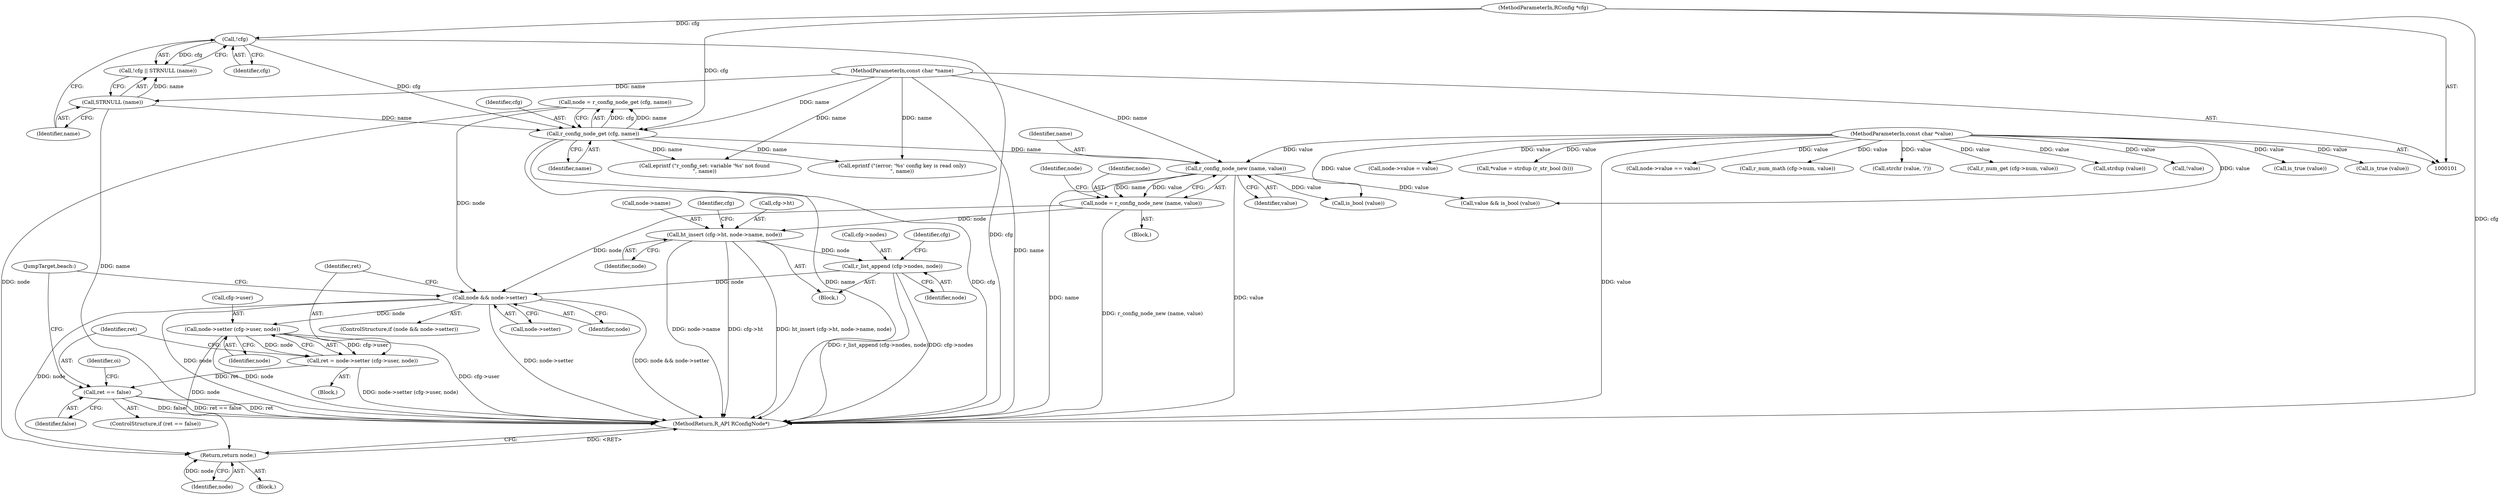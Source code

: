 digraph "0_radare2_f85bc674b2a2256a364fe796351bc1971e106005@pointer" {
"1000348" [label="(Call,ht_insert (cfg->ht, node->name, node))"];
"1000315" [label="(Call,node = r_config_node_new (name, value))"];
"1000317" [label="(Call,r_config_node_new (name, value))"];
"1000126" [label="(Call,r_config_node_get (cfg, name))"];
"1000117" [label="(Call,!cfg)"];
"1000102" [label="(MethodParameterIn,RConfig *cfg)"];
"1000119" [label="(Call,STRNULL (name))"];
"1000103" [label="(MethodParameterIn,const char *name)"];
"1000104" [label="(MethodParameterIn,const char *value)"];
"1000356" [label="(Call,r_list_append (cfg->nodes, node))"];
"1000375" [label="(Call,node && node->setter)"];
"1000384" [label="(Call,node->setter (cfg->user, node))"];
"1000382" [label="(Call,ret = node->setter (cfg->user, node))"];
"1000390" [label="(Call,ret == false)"];
"1000420" [label="(Return,return node;)"];
"1000377" [label="(Call,node->setter)"];
"1000392" [label="(Identifier,false)"];
"1000317" [label="(Call,r_config_node_new (name, value))"];
"1000382" [label="(Call,ret = node->setter (cfg->user, node))"];
"1000187" [label="(Call,is_true (value))"];
"1000339" [label="(Call,is_true (value))"];
"1000212" [label="(Call,node->value = value)"];
"1000126" [label="(Call,r_config_node_get (cfg, name))"];
"1000355" [label="(Identifier,node)"];
"1000347" [label="(Block,)"];
"1000384" [label="(Call,node->setter (cfg->user, node))"];
"1000324" [label="(Call,value && is_bool (value))"];
"1000422" [label="(MethodReturn,R_API RConfigNode*)"];
"1000200" [label="(Call,*value = strdup (r_str_bool (b)))"];
"1000388" [label="(Identifier,node)"];
"1000319" [label="(Identifier,value)"];
"1000417" [label="(JumpTarget,beach:)"];
"1000383" [label="(Identifier,ret)"];
"1000118" [label="(Identifier,cfg)"];
"1000326" [label="(Call,is_bool (value))"];
"1000318" [label="(Identifier,name)"];
"1000348" [label="(Call,ht_insert (cfg->ht, node->name, node))"];
"1000360" [label="(Identifier,node)"];
"1000314" [label="(Block,)"];
"1000380" [label="(Block,)"];
"1000363" [label="(Identifier,cfg)"];
"1000104" [label="(MethodParameterIn,const char *value)"];
"1000316" [label="(Identifier,node)"];
"1000102" [label="(MethodParameterIn,RConfig *cfg)"];
"1000241" [label="(Call,node->value == value)"];
"1000287" [label="(Call,r_num_math (cfg->num, value))"];
"1000421" [label="(Identifier,node)"];
"1000375" [label="(Call,node && node->setter)"];
"1000116" [label="(Call,!cfg || STRNULL (name))"];
"1000105" [label="(Block,)"];
"1000390" [label="(Call,ret == false)"];
"1000396" [label="(Identifier,oi)"];
"1000420" [label="(Return,return node;)"];
"1000371" [label="(Call,eprintf (\"r_config_set: variable '%s' not found\n\", name))"];
"1000120" [label="(Identifier,name)"];
"1000357" [label="(Call,cfg->nodes)"];
"1000385" [label="(Call,cfg->user)"];
"1000103" [label="(MethodParameterIn,const char *name)"];
"1000268" [label="(Call,strchr (value, '/'))"];
"1000352" [label="(Call,node->name)"];
"1000358" [label="(Identifier,cfg)"];
"1000276" [label="(Call,r_num_get (cfg->num, value))"];
"1000117" [label="(Call,!cfg)"];
"1000139" [label="(Call,eprintf (\"(error: '%s' config key is read only)\n\", name))"];
"1000258" [label="(Call,strdup (value))"];
"1000376" [label="(Identifier,node)"];
"1000321" [label="(Identifier,node)"];
"1000119" [label="(Call,STRNULL (name))"];
"1000374" [label="(ControlStructure,if (node && node->setter))"];
"1000220" [label="(Call,!value)"];
"1000127" [label="(Identifier,cfg)"];
"1000389" [label="(ControlStructure,if (ret == false))"];
"1000128" [label="(Identifier,name)"];
"1000391" [label="(Identifier,ret)"];
"1000356" [label="(Call,r_list_append (cfg->nodes, node))"];
"1000124" [label="(Call,node = r_config_node_get (cfg, name))"];
"1000349" [label="(Call,cfg->ht)"];
"1000315" [label="(Call,node = r_config_node_new (name, value))"];
"1000348" -> "1000347"  [label="AST: "];
"1000348" -> "1000355"  [label="CFG: "];
"1000349" -> "1000348"  [label="AST: "];
"1000352" -> "1000348"  [label="AST: "];
"1000355" -> "1000348"  [label="AST: "];
"1000358" -> "1000348"  [label="CFG: "];
"1000348" -> "1000422"  [label="DDG: cfg->ht"];
"1000348" -> "1000422"  [label="DDG: ht_insert (cfg->ht, node->name, node)"];
"1000348" -> "1000422"  [label="DDG: node->name"];
"1000315" -> "1000348"  [label="DDG: node"];
"1000348" -> "1000356"  [label="DDG: node"];
"1000315" -> "1000314"  [label="AST: "];
"1000315" -> "1000317"  [label="CFG: "];
"1000316" -> "1000315"  [label="AST: "];
"1000317" -> "1000315"  [label="AST: "];
"1000321" -> "1000315"  [label="CFG: "];
"1000315" -> "1000422"  [label="DDG: r_config_node_new (name, value)"];
"1000317" -> "1000315"  [label="DDG: name"];
"1000317" -> "1000315"  [label="DDG: value"];
"1000315" -> "1000375"  [label="DDG: node"];
"1000317" -> "1000319"  [label="CFG: "];
"1000318" -> "1000317"  [label="AST: "];
"1000319" -> "1000317"  [label="AST: "];
"1000317" -> "1000422"  [label="DDG: name"];
"1000317" -> "1000422"  [label="DDG: value"];
"1000126" -> "1000317"  [label="DDG: name"];
"1000103" -> "1000317"  [label="DDG: name"];
"1000104" -> "1000317"  [label="DDG: value"];
"1000317" -> "1000324"  [label="DDG: value"];
"1000317" -> "1000326"  [label="DDG: value"];
"1000126" -> "1000124"  [label="AST: "];
"1000126" -> "1000128"  [label="CFG: "];
"1000127" -> "1000126"  [label="AST: "];
"1000128" -> "1000126"  [label="AST: "];
"1000124" -> "1000126"  [label="CFG: "];
"1000126" -> "1000422"  [label="DDG: cfg"];
"1000126" -> "1000422"  [label="DDG: name"];
"1000126" -> "1000124"  [label="DDG: cfg"];
"1000126" -> "1000124"  [label="DDG: name"];
"1000117" -> "1000126"  [label="DDG: cfg"];
"1000102" -> "1000126"  [label="DDG: cfg"];
"1000119" -> "1000126"  [label="DDG: name"];
"1000103" -> "1000126"  [label="DDG: name"];
"1000126" -> "1000139"  [label="DDG: name"];
"1000126" -> "1000371"  [label="DDG: name"];
"1000117" -> "1000116"  [label="AST: "];
"1000117" -> "1000118"  [label="CFG: "];
"1000118" -> "1000117"  [label="AST: "];
"1000120" -> "1000117"  [label="CFG: "];
"1000116" -> "1000117"  [label="CFG: "];
"1000117" -> "1000422"  [label="DDG: cfg"];
"1000117" -> "1000116"  [label="DDG: cfg"];
"1000102" -> "1000117"  [label="DDG: cfg"];
"1000102" -> "1000101"  [label="AST: "];
"1000102" -> "1000422"  [label="DDG: cfg"];
"1000119" -> "1000116"  [label="AST: "];
"1000119" -> "1000120"  [label="CFG: "];
"1000120" -> "1000119"  [label="AST: "];
"1000116" -> "1000119"  [label="CFG: "];
"1000119" -> "1000422"  [label="DDG: name"];
"1000119" -> "1000116"  [label="DDG: name"];
"1000103" -> "1000119"  [label="DDG: name"];
"1000103" -> "1000101"  [label="AST: "];
"1000103" -> "1000422"  [label="DDG: name"];
"1000103" -> "1000139"  [label="DDG: name"];
"1000103" -> "1000371"  [label="DDG: name"];
"1000104" -> "1000101"  [label="AST: "];
"1000104" -> "1000422"  [label="DDG: value"];
"1000104" -> "1000187"  [label="DDG: value"];
"1000104" -> "1000200"  [label="DDG: value"];
"1000104" -> "1000212"  [label="DDG: value"];
"1000104" -> "1000220"  [label="DDG: value"];
"1000104" -> "1000241"  [label="DDG: value"];
"1000104" -> "1000258"  [label="DDG: value"];
"1000104" -> "1000268"  [label="DDG: value"];
"1000104" -> "1000276"  [label="DDG: value"];
"1000104" -> "1000287"  [label="DDG: value"];
"1000104" -> "1000324"  [label="DDG: value"];
"1000104" -> "1000326"  [label="DDG: value"];
"1000104" -> "1000339"  [label="DDG: value"];
"1000356" -> "1000347"  [label="AST: "];
"1000356" -> "1000360"  [label="CFG: "];
"1000357" -> "1000356"  [label="AST: "];
"1000360" -> "1000356"  [label="AST: "];
"1000363" -> "1000356"  [label="CFG: "];
"1000356" -> "1000422"  [label="DDG: r_list_append (cfg->nodes, node)"];
"1000356" -> "1000422"  [label="DDG: cfg->nodes"];
"1000356" -> "1000375"  [label="DDG: node"];
"1000375" -> "1000374"  [label="AST: "];
"1000375" -> "1000376"  [label="CFG: "];
"1000375" -> "1000377"  [label="CFG: "];
"1000376" -> "1000375"  [label="AST: "];
"1000377" -> "1000375"  [label="AST: "];
"1000383" -> "1000375"  [label="CFG: "];
"1000417" -> "1000375"  [label="CFG: "];
"1000375" -> "1000422"  [label="DDG: node"];
"1000375" -> "1000422"  [label="DDG: node->setter"];
"1000375" -> "1000422"  [label="DDG: node && node->setter"];
"1000124" -> "1000375"  [label="DDG: node"];
"1000375" -> "1000384"  [label="DDG: node"];
"1000375" -> "1000420"  [label="DDG: node"];
"1000384" -> "1000382"  [label="AST: "];
"1000384" -> "1000388"  [label="CFG: "];
"1000385" -> "1000384"  [label="AST: "];
"1000388" -> "1000384"  [label="AST: "];
"1000382" -> "1000384"  [label="CFG: "];
"1000384" -> "1000422"  [label="DDG: node"];
"1000384" -> "1000422"  [label="DDG: cfg->user"];
"1000384" -> "1000382"  [label="DDG: cfg->user"];
"1000384" -> "1000382"  [label="DDG: node"];
"1000384" -> "1000420"  [label="DDG: node"];
"1000382" -> "1000380"  [label="AST: "];
"1000383" -> "1000382"  [label="AST: "];
"1000391" -> "1000382"  [label="CFG: "];
"1000382" -> "1000422"  [label="DDG: node->setter (cfg->user, node)"];
"1000382" -> "1000390"  [label="DDG: ret"];
"1000390" -> "1000389"  [label="AST: "];
"1000390" -> "1000392"  [label="CFG: "];
"1000391" -> "1000390"  [label="AST: "];
"1000392" -> "1000390"  [label="AST: "];
"1000396" -> "1000390"  [label="CFG: "];
"1000417" -> "1000390"  [label="CFG: "];
"1000390" -> "1000422"  [label="DDG: false"];
"1000390" -> "1000422"  [label="DDG: ret == false"];
"1000390" -> "1000422"  [label="DDG: ret"];
"1000420" -> "1000105"  [label="AST: "];
"1000420" -> "1000421"  [label="CFG: "];
"1000421" -> "1000420"  [label="AST: "];
"1000422" -> "1000420"  [label="CFG: "];
"1000420" -> "1000422"  [label="DDG: <RET>"];
"1000421" -> "1000420"  [label="DDG: node"];
"1000124" -> "1000420"  [label="DDG: node"];
}
